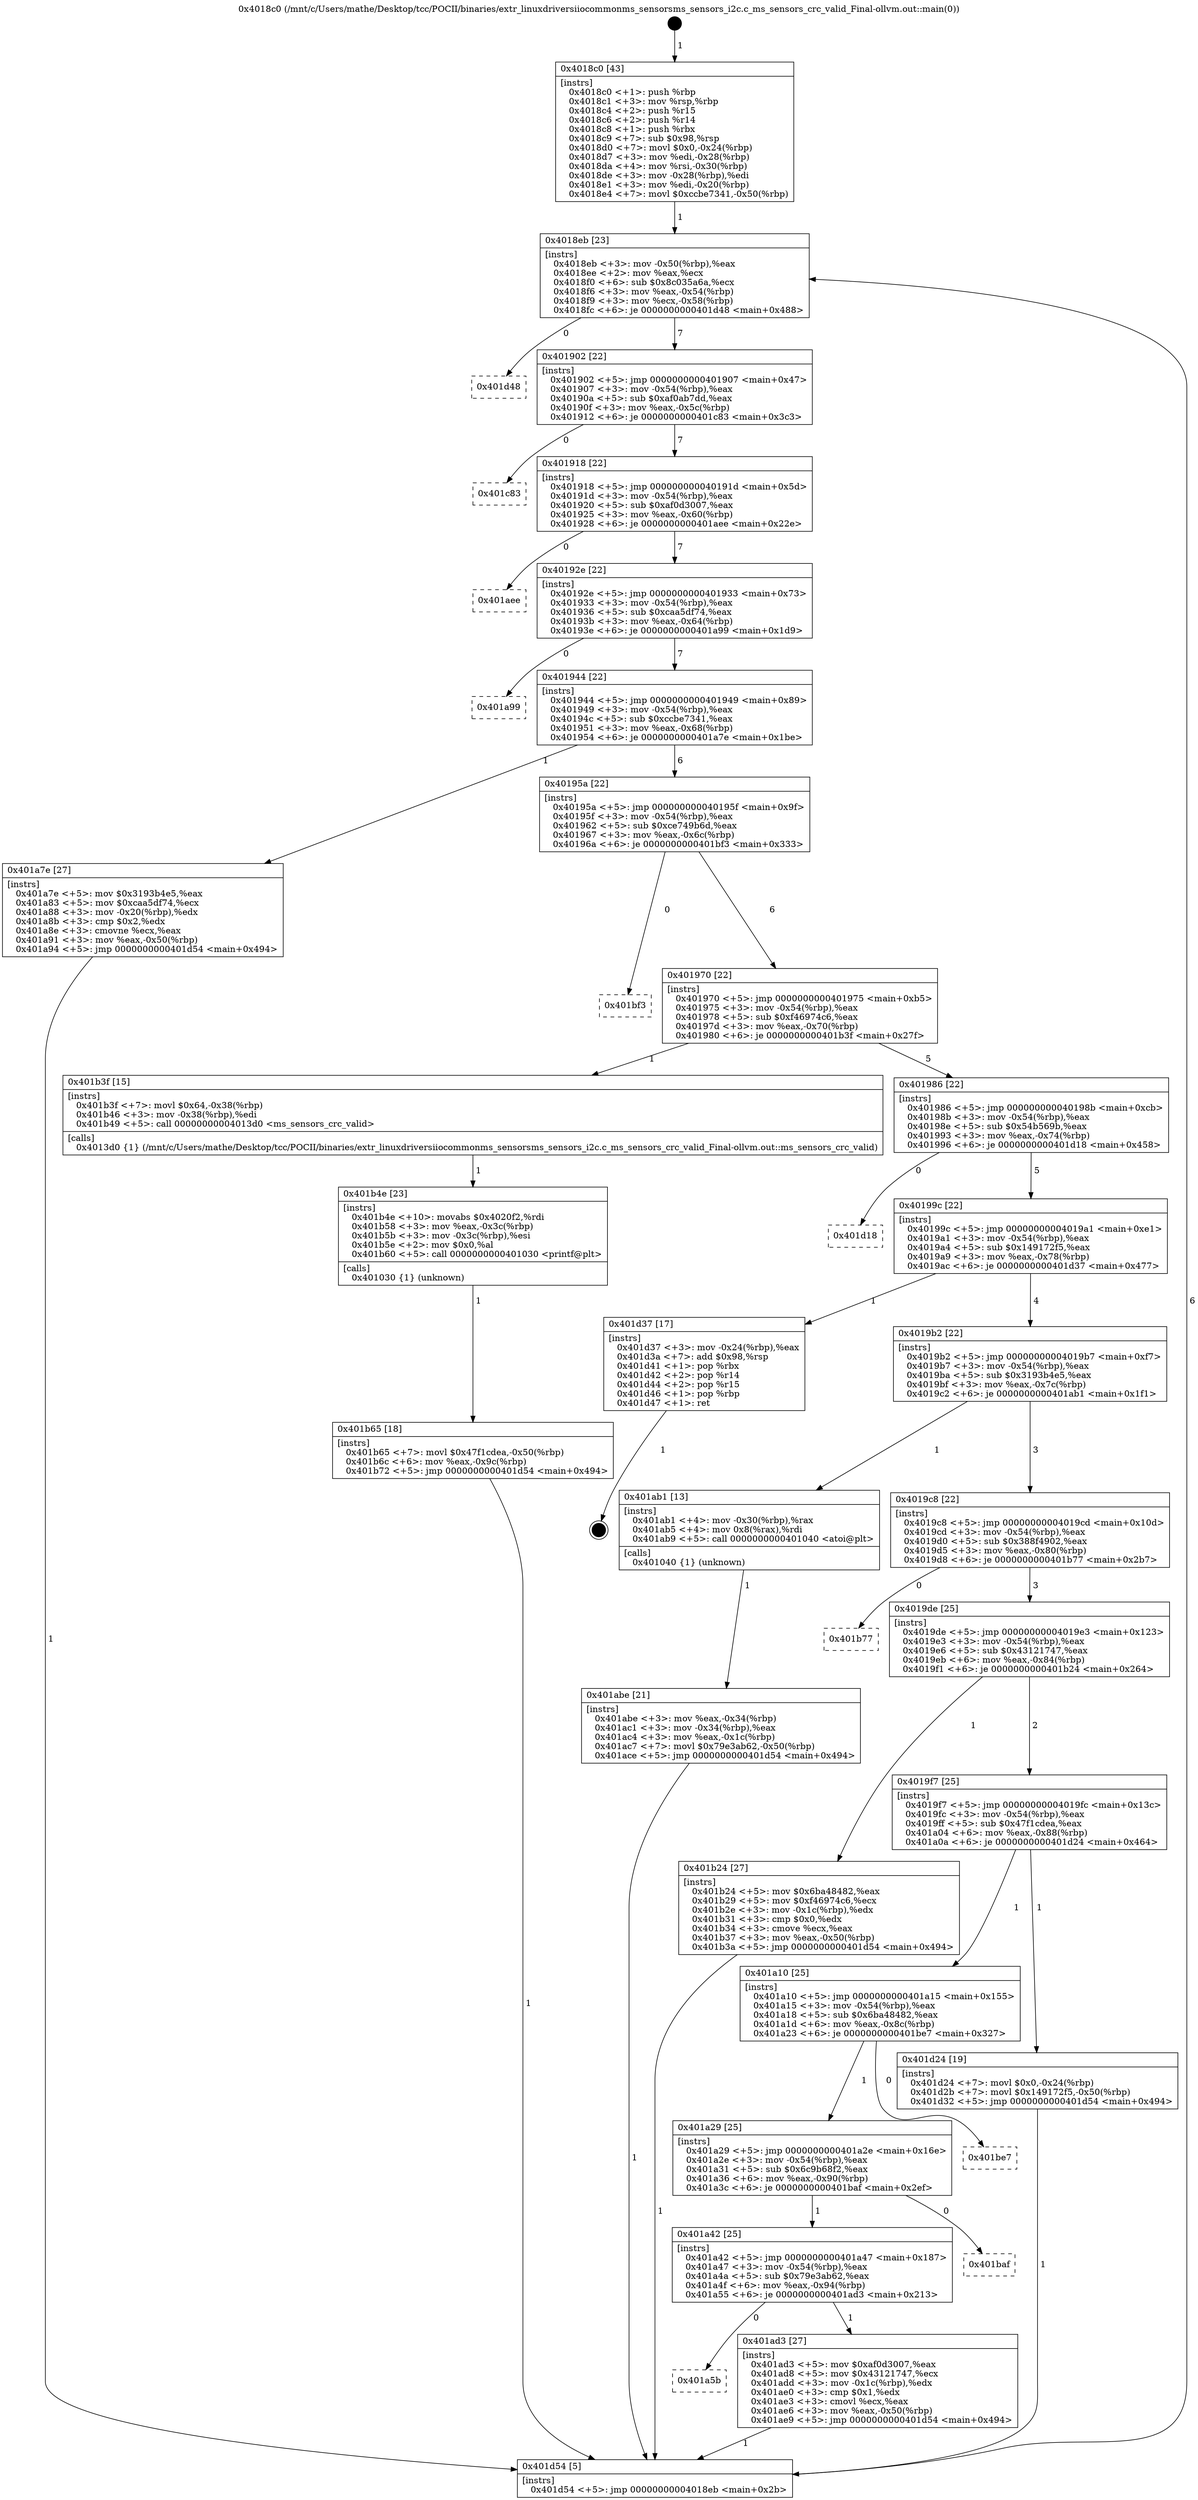digraph "0x4018c0" {
  label = "0x4018c0 (/mnt/c/Users/mathe/Desktop/tcc/POCII/binaries/extr_linuxdriversiiocommonms_sensorsms_sensors_i2c.c_ms_sensors_crc_valid_Final-ollvm.out::main(0))"
  labelloc = "t"
  node[shape=record]

  Entry [label="",width=0.3,height=0.3,shape=circle,fillcolor=black,style=filled]
  "0x4018eb" [label="{
     0x4018eb [23]\l
     | [instrs]\l
     &nbsp;&nbsp;0x4018eb \<+3\>: mov -0x50(%rbp),%eax\l
     &nbsp;&nbsp;0x4018ee \<+2\>: mov %eax,%ecx\l
     &nbsp;&nbsp;0x4018f0 \<+6\>: sub $0x8c035a6a,%ecx\l
     &nbsp;&nbsp;0x4018f6 \<+3\>: mov %eax,-0x54(%rbp)\l
     &nbsp;&nbsp;0x4018f9 \<+3\>: mov %ecx,-0x58(%rbp)\l
     &nbsp;&nbsp;0x4018fc \<+6\>: je 0000000000401d48 \<main+0x488\>\l
  }"]
  "0x401d48" [label="{
     0x401d48\l
  }", style=dashed]
  "0x401902" [label="{
     0x401902 [22]\l
     | [instrs]\l
     &nbsp;&nbsp;0x401902 \<+5\>: jmp 0000000000401907 \<main+0x47\>\l
     &nbsp;&nbsp;0x401907 \<+3\>: mov -0x54(%rbp),%eax\l
     &nbsp;&nbsp;0x40190a \<+5\>: sub $0xaf0ab7dd,%eax\l
     &nbsp;&nbsp;0x40190f \<+3\>: mov %eax,-0x5c(%rbp)\l
     &nbsp;&nbsp;0x401912 \<+6\>: je 0000000000401c83 \<main+0x3c3\>\l
  }"]
  Exit [label="",width=0.3,height=0.3,shape=circle,fillcolor=black,style=filled,peripheries=2]
  "0x401c83" [label="{
     0x401c83\l
  }", style=dashed]
  "0x401918" [label="{
     0x401918 [22]\l
     | [instrs]\l
     &nbsp;&nbsp;0x401918 \<+5\>: jmp 000000000040191d \<main+0x5d\>\l
     &nbsp;&nbsp;0x40191d \<+3\>: mov -0x54(%rbp),%eax\l
     &nbsp;&nbsp;0x401920 \<+5\>: sub $0xaf0d3007,%eax\l
     &nbsp;&nbsp;0x401925 \<+3\>: mov %eax,-0x60(%rbp)\l
     &nbsp;&nbsp;0x401928 \<+6\>: je 0000000000401aee \<main+0x22e\>\l
  }"]
  "0x401b65" [label="{
     0x401b65 [18]\l
     | [instrs]\l
     &nbsp;&nbsp;0x401b65 \<+7\>: movl $0x47f1cdea,-0x50(%rbp)\l
     &nbsp;&nbsp;0x401b6c \<+6\>: mov %eax,-0x9c(%rbp)\l
     &nbsp;&nbsp;0x401b72 \<+5\>: jmp 0000000000401d54 \<main+0x494\>\l
  }"]
  "0x401aee" [label="{
     0x401aee\l
  }", style=dashed]
  "0x40192e" [label="{
     0x40192e [22]\l
     | [instrs]\l
     &nbsp;&nbsp;0x40192e \<+5\>: jmp 0000000000401933 \<main+0x73\>\l
     &nbsp;&nbsp;0x401933 \<+3\>: mov -0x54(%rbp),%eax\l
     &nbsp;&nbsp;0x401936 \<+5\>: sub $0xcaa5df74,%eax\l
     &nbsp;&nbsp;0x40193b \<+3\>: mov %eax,-0x64(%rbp)\l
     &nbsp;&nbsp;0x40193e \<+6\>: je 0000000000401a99 \<main+0x1d9\>\l
  }"]
  "0x401b4e" [label="{
     0x401b4e [23]\l
     | [instrs]\l
     &nbsp;&nbsp;0x401b4e \<+10\>: movabs $0x4020f2,%rdi\l
     &nbsp;&nbsp;0x401b58 \<+3\>: mov %eax,-0x3c(%rbp)\l
     &nbsp;&nbsp;0x401b5b \<+3\>: mov -0x3c(%rbp),%esi\l
     &nbsp;&nbsp;0x401b5e \<+2\>: mov $0x0,%al\l
     &nbsp;&nbsp;0x401b60 \<+5\>: call 0000000000401030 \<printf@plt\>\l
     | [calls]\l
     &nbsp;&nbsp;0x401030 \{1\} (unknown)\l
  }"]
  "0x401a99" [label="{
     0x401a99\l
  }", style=dashed]
  "0x401944" [label="{
     0x401944 [22]\l
     | [instrs]\l
     &nbsp;&nbsp;0x401944 \<+5\>: jmp 0000000000401949 \<main+0x89\>\l
     &nbsp;&nbsp;0x401949 \<+3\>: mov -0x54(%rbp),%eax\l
     &nbsp;&nbsp;0x40194c \<+5\>: sub $0xccbe7341,%eax\l
     &nbsp;&nbsp;0x401951 \<+3\>: mov %eax,-0x68(%rbp)\l
     &nbsp;&nbsp;0x401954 \<+6\>: je 0000000000401a7e \<main+0x1be\>\l
  }"]
  "0x401a5b" [label="{
     0x401a5b\l
  }", style=dashed]
  "0x401a7e" [label="{
     0x401a7e [27]\l
     | [instrs]\l
     &nbsp;&nbsp;0x401a7e \<+5\>: mov $0x3193b4e5,%eax\l
     &nbsp;&nbsp;0x401a83 \<+5\>: mov $0xcaa5df74,%ecx\l
     &nbsp;&nbsp;0x401a88 \<+3\>: mov -0x20(%rbp),%edx\l
     &nbsp;&nbsp;0x401a8b \<+3\>: cmp $0x2,%edx\l
     &nbsp;&nbsp;0x401a8e \<+3\>: cmovne %ecx,%eax\l
     &nbsp;&nbsp;0x401a91 \<+3\>: mov %eax,-0x50(%rbp)\l
     &nbsp;&nbsp;0x401a94 \<+5\>: jmp 0000000000401d54 \<main+0x494\>\l
  }"]
  "0x40195a" [label="{
     0x40195a [22]\l
     | [instrs]\l
     &nbsp;&nbsp;0x40195a \<+5\>: jmp 000000000040195f \<main+0x9f\>\l
     &nbsp;&nbsp;0x40195f \<+3\>: mov -0x54(%rbp),%eax\l
     &nbsp;&nbsp;0x401962 \<+5\>: sub $0xce749b6d,%eax\l
     &nbsp;&nbsp;0x401967 \<+3\>: mov %eax,-0x6c(%rbp)\l
     &nbsp;&nbsp;0x40196a \<+6\>: je 0000000000401bf3 \<main+0x333\>\l
  }"]
  "0x401d54" [label="{
     0x401d54 [5]\l
     | [instrs]\l
     &nbsp;&nbsp;0x401d54 \<+5\>: jmp 00000000004018eb \<main+0x2b\>\l
  }"]
  "0x4018c0" [label="{
     0x4018c0 [43]\l
     | [instrs]\l
     &nbsp;&nbsp;0x4018c0 \<+1\>: push %rbp\l
     &nbsp;&nbsp;0x4018c1 \<+3\>: mov %rsp,%rbp\l
     &nbsp;&nbsp;0x4018c4 \<+2\>: push %r15\l
     &nbsp;&nbsp;0x4018c6 \<+2\>: push %r14\l
     &nbsp;&nbsp;0x4018c8 \<+1\>: push %rbx\l
     &nbsp;&nbsp;0x4018c9 \<+7\>: sub $0x98,%rsp\l
     &nbsp;&nbsp;0x4018d0 \<+7\>: movl $0x0,-0x24(%rbp)\l
     &nbsp;&nbsp;0x4018d7 \<+3\>: mov %edi,-0x28(%rbp)\l
     &nbsp;&nbsp;0x4018da \<+4\>: mov %rsi,-0x30(%rbp)\l
     &nbsp;&nbsp;0x4018de \<+3\>: mov -0x28(%rbp),%edi\l
     &nbsp;&nbsp;0x4018e1 \<+3\>: mov %edi,-0x20(%rbp)\l
     &nbsp;&nbsp;0x4018e4 \<+7\>: movl $0xccbe7341,-0x50(%rbp)\l
  }"]
  "0x401ad3" [label="{
     0x401ad3 [27]\l
     | [instrs]\l
     &nbsp;&nbsp;0x401ad3 \<+5\>: mov $0xaf0d3007,%eax\l
     &nbsp;&nbsp;0x401ad8 \<+5\>: mov $0x43121747,%ecx\l
     &nbsp;&nbsp;0x401add \<+3\>: mov -0x1c(%rbp),%edx\l
     &nbsp;&nbsp;0x401ae0 \<+3\>: cmp $0x1,%edx\l
     &nbsp;&nbsp;0x401ae3 \<+3\>: cmovl %ecx,%eax\l
     &nbsp;&nbsp;0x401ae6 \<+3\>: mov %eax,-0x50(%rbp)\l
     &nbsp;&nbsp;0x401ae9 \<+5\>: jmp 0000000000401d54 \<main+0x494\>\l
  }"]
  "0x401bf3" [label="{
     0x401bf3\l
  }", style=dashed]
  "0x401970" [label="{
     0x401970 [22]\l
     | [instrs]\l
     &nbsp;&nbsp;0x401970 \<+5\>: jmp 0000000000401975 \<main+0xb5\>\l
     &nbsp;&nbsp;0x401975 \<+3\>: mov -0x54(%rbp),%eax\l
     &nbsp;&nbsp;0x401978 \<+5\>: sub $0xf46974c6,%eax\l
     &nbsp;&nbsp;0x40197d \<+3\>: mov %eax,-0x70(%rbp)\l
     &nbsp;&nbsp;0x401980 \<+6\>: je 0000000000401b3f \<main+0x27f\>\l
  }"]
  "0x401a42" [label="{
     0x401a42 [25]\l
     | [instrs]\l
     &nbsp;&nbsp;0x401a42 \<+5\>: jmp 0000000000401a47 \<main+0x187\>\l
     &nbsp;&nbsp;0x401a47 \<+3\>: mov -0x54(%rbp),%eax\l
     &nbsp;&nbsp;0x401a4a \<+5\>: sub $0x79e3ab62,%eax\l
     &nbsp;&nbsp;0x401a4f \<+6\>: mov %eax,-0x94(%rbp)\l
     &nbsp;&nbsp;0x401a55 \<+6\>: je 0000000000401ad3 \<main+0x213\>\l
  }"]
  "0x401b3f" [label="{
     0x401b3f [15]\l
     | [instrs]\l
     &nbsp;&nbsp;0x401b3f \<+7\>: movl $0x64,-0x38(%rbp)\l
     &nbsp;&nbsp;0x401b46 \<+3\>: mov -0x38(%rbp),%edi\l
     &nbsp;&nbsp;0x401b49 \<+5\>: call 00000000004013d0 \<ms_sensors_crc_valid\>\l
     | [calls]\l
     &nbsp;&nbsp;0x4013d0 \{1\} (/mnt/c/Users/mathe/Desktop/tcc/POCII/binaries/extr_linuxdriversiiocommonms_sensorsms_sensors_i2c.c_ms_sensors_crc_valid_Final-ollvm.out::ms_sensors_crc_valid)\l
  }"]
  "0x401986" [label="{
     0x401986 [22]\l
     | [instrs]\l
     &nbsp;&nbsp;0x401986 \<+5\>: jmp 000000000040198b \<main+0xcb\>\l
     &nbsp;&nbsp;0x40198b \<+3\>: mov -0x54(%rbp),%eax\l
     &nbsp;&nbsp;0x40198e \<+5\>: sub $0x54b569b,%eax\l
     &nbsp;&nbsp;0x401993 \<+3\>: mov %eax,-0x74(%rbp)\l
     &nbsp;&nbsp;0x401996 \<+6\>: je 0000000000401d18 \<main+0x458\>\l
  }"]
  "0x401baf" [label="{
     0x401baf\l
  }", style=dashed]
  "0x401d18" [label="{
     0x401d18\l
  }", style=dashed]
  "0x40199c" [label="{
     0x40199c [22]\l
     | [instrs]\l
     &nbsp;&nbsp;0x40199c \<+5\>: jmp 00000000004019a1 \<main+0xe1\>\l
     &nbsp;&nbsp;0x4019a1 \<+3\>: mov -0x54(%rbp),%eax\l
     &nbsp;&nbsp;0x4019a4 \<+5\>: sub $0x149172f5,%eax\l
     &nbsp;&nbsp;0x4019a9 \<+3\>: mov %eax,-0x78(%rbp)\l
     &nbsp;&nbsp;0x4019ac \<+6\>: je 0000000000401d37 \<main+0x477\>\l
  }"]
  "0x401a29" [label="{
     0x401a29 [25]\l
     | [instrs]\l
     &nbsp;&nbsp;0x401a29 \<+5\>: jmp 0000000000401a2e \<main+0x16e\>\l
     &nbsp;&nbsp;0x401a2e \<+3\>: mov -0x54(%rbp),%eax\l
     &nbsp;&nbsp;0x401a31 \<+5\>: sub $0x6c9b68f2,%eax\l
     &nbsp;&nbsp;0x401a36 \<+6\>: mov %eax,-0x90(%rbp)\l
     &nbsp;&nbsp;0x401a3c \<+6\>: je 0000000000401baf \<main+0x2ef\>\l
  }"]
  "0x401d37" [label="{
     0x401d37 [17]\l
     | [instrs]\l
     &nbsp;&nbsp;0x401d37 \<+3\>: mov -0x24(%rbp),%eax\l
     &nbsp;&nbsp;0x401d3a \<+7\>: add $0x98,%rsp\l
     &nbsp;&nbsp;0x401d41 \<+1\>: pop %rbx\l
     &nbsp;&nbsp;0x401d42 \<+2\>: pop %r14\l
     &nbsp;&nbsp;0x401d44 \<+2\>: pop %r15\l
     &nbsp;&nbsp;0x401d46 \<+1\>: pop %rbp\l
     &nbsp;&nbsp;0x401d47 \<+1\>: ret\l
  }"]
  "0x4019b2" [label="{
     0x4019b2 [22]\l
     | [instrs]\l
     &nbsp;&nbsp;0x4019b2 \<+5\>: jmp 00000000004019b7 \<main+0xf7\>\l
     &nbsp;&nbsp;0x4019b7 \<+3\>: mov -0x54(%rbp),%eax\l
     &nbsp;&nbsp;0x4019ba \<+5\>: sub $0x3193b4e5,%eax\l
     &nbsp;&nbsp;0x4019bf \<+3\>: mov %eax,-0x7c(%rbp)\l
     &nbsp;&nbsp;0x4019c2 \<+6\>: je 0000000000401ab1 \<main+0x1f1\>\l
  }"]
  "0x401be7" [label="{
     0x401be7\l
  }", style=dashed]
  "0x401ab1" [label="{
     0x401ab1 [13]\l
     | [instrs]\l
     &nbsp;&nbsp;0x401ab1 \<+4\>: mov -0x30(%rbp),%rax\l
     &nbsp;&nbsp;0x401ab5 \<+4\>: mov 0x8(%rax),%rdi\l
     &nbsp;&nbsp;0x401ab9 \<+5\>: call 0000000000401040 \<atoi@plt\>\l
     | [calls]\l
     &nbsp;&nbsp;0x401040 \{1\} (unknown)\l
  }"]
  "0x4019c8" [label="{
     0x4019c8 [22]\l
     | [instrs]\l
     &nbsp;&nbsp;0x4019c8 \<+5\>: jmp 00000000004019cd \<main+0x10d\>\l
     &nbsp;&nbsp;0x4019cd \<+3\>: mov -0x54(%rbp),%eax\l
     &nbsp;&nbsp;0x4019d0 \<+5\>: sub $0x388f4902,%eax\l
     &nbsp;&nbsp;0x4019d5 \<+3\>: mov %eax,-0x80(%rbp)\l
     &nbsp;&nbsp;0x4019d8 \<+6\>: je 0000000000401b77 \<main+0x2b7\>\l
  }"]
  "0x401abe" [label="{
     0x401abe [21]\l
     | [instrs]\l
     &nbsp;&nbsp;0x401abe \<+3\>: mov %eax,-0x34(%rbp)\l
     &nbsp;&nbsp;0x401ac1 \<+3\>: mov -0x34(%rbp),%eax\l
     &nbsp;&nbsp;0x401ac4 \<+3\>: mov %eax,-0x1c(%rbp)\l
     &nbsp;&nbsp;0x401ac7 \<+7\>: movl $0x79e3ab62,-0x50(%rbp)\l
     &nbsp;&nbsp;0x401ace \<+5\>: jmp 0000000000401d54 \<main+0x494\>\l
  }"]
  "0x401a10" [label="{
     0x401a10 [25]\l
     | [instrs]\l
     &nbsp;&nbsp;0x401a10 \<+5\>: jmp 0000000000401a15 \<main+0x155\>\l
     &nbsp;&nbsp;0x401a15 \<+3\>: mov -0x54(%rbp),%eax\l
     &nbsp;&nbsp;0x401a18 \<+5\>: sub $0x6ba48482,%eax\l
     &nbsp;&nbsp;0x401a1d \<+6\>: mov %eax,-0x8c(%rbp)\l
     &nbsp;&nbsp;0x401a23 \<+6\>: je 0000000000401be7 \<main+0x327\>\l
  }"]
  "0x401b77" [label="{
     0x401b77\l
  }", style=dashed]
  "0x4019de" [label="{
     0x4019de [25]\l
     | [instrs]\l
     &nbsp;&nbsp;0x4019de \<+5\>: jmp 00000000004019e3 \<main+0x123\>\l
     &nbsp;&nbsp;0x4019e3 \<+3\>: mov -0x54(%rbp),%eax\l
     &nbsp;&nbsp;0x4019e6 \<+5\>: sub $0x43121747,%eax\l
     &nbsp;&nbsp;0x4019eb \<+6\>: mov %eax,-0x84(%rbp)\l
     &nbsp;&nbsp;0x4019f1 \<+6\>: je 0000000000401b24 \<main+0x264\>\l
  }"]
  "0x401d24" [label="{
     0x401d24 [19]\l
     | [instrs]\l
     &nbsp;&nbsp;0x401d24 \<+7\>: movl $0x0,-0x24(%rbp)\l
     &nbsp;&nbsp;0x401d2b \<+7\>: movl $0x149172f5,-0x50(%rbp)\l
     &nbsp;&nbsp;0x401d32 \<+5\>: jmp 0000000000401d54 \<main+0x494\>\l
  }"]
  "0x401b24" [label="{
     0x401b24 [27]\l
     | [instrs]\l
     &nbsp;&nbsp;0x401b24 \<+5\>: mov $0x6ba48482,%eax\l
     &nbsp;&nbsp;0x401b29 \<+5\>: mov $0xf46974c6,%ecx\l
     &nbsp;&nbsp;0x401b2e \<+3\>: mov -0x1c(%rbp),%edx\l
     &nbsp;&nbsp;0x401b31 \<+3\>: cmp $0x0,%edx\l
     &nbsp;&nbsp;0x401b34 \<+3\>: cmove %ecx,%eax\l
     &nbsp;&nbsp;0x401b37 \<+3\>: mov %eax,-0x50(%rbp)\l
     &nbsp;&nbsp;0x401b3a \<+5\>: jmp 0000000000401d54 \<main+0x494\>\l
  }"]
  "0x4019f7" [label="{
     0x4019f7 [25]\l
     | [instrs]\l
     &nbsp;&nbsp;0x4019f7 \<+5\>: jmp 00000000004019fc \<main+0x13c\>\l
     &nbsp;&nbsp;0x4019fc \<+3\>: mov -0x54(%rbp),%eax\l
     &nbsp;&nbsp;0x4019ff \<+5\>: sub $0x47f1cdea,%eax\l
     &nbsp;&nbsp;0x401a04 \<+6\>: mov %eax,-0x88(%rbp)\l
     &nbsp;&nbsp;0x401a0a \<+6\>: je 0000000000401d24 \<main+0x464\>\l
  }"]
  Entry -> "0x4018c0" [label=" 1"]
  "0x4018eb" -> "0x401d48" [label=" 0"]
  "0x4018eb" -> "0x401902" [label=" 7"]
  "0x401d37" -> Exit [label=" 1"]
  "0x401902" -> "0x401c83" [label=" 0"]
  "0x401902" -> "0x401918" [label=" 7"]
  "0x401d24" -> "0x401d54" [label=" 1"]
  "0x401918" -> "0x401aee" [label=" 0"]
  "0x401918" -> "0x40192e" [label=" 7"]
  "0x401b65" -> "0x401d54" [label=" 1"]
  "0x40192e" -> "0x401a99" [label=" 0"]
  "0x40192e" -> "0x401944" [label=" 7"]
  "0x401b4e" -> "0x401b65" [label=" 1"]
  "0x401944" -> "0x401a7e" [label=" 1"]
  "0x401944" -> "0x40195a" [label=" 6"]
  "0x401a7e" -> "0x401d54" [label=" 1"]
  "0x4018c0" -> "0x4018eb" [label=" 1"]
  "0x401d54" -> "0x4018eb" [label=" 6"]
  "0x401b3f" -> "0x401b4e" [label=" 1"]
  "0x40195a" -> "0x401bf3" [label=" 0"]
  "0x40195a" -> "0x401970" [label=" 6"]
  "0x401b24" -> "0x401d54" [label=" 1"]
  "0x401970" -> "0x401b3f" [label=" 1"]
  "0x401970" -> "0x401986" [label=" 5"]
  "0x401a42" -> "0x401a5b" [label=" 0"]
  "0x401986" -> "0x401d18" [label=" 0"]
  "0x401986" -> "0x40199c" [label=" 5"]
  "0x401a42" -> "0x401ad3" [label=" 1"]
  "0x40199c" -> "0x401d37" [label=" 1"]
  "0x40199c" -> "0x4019b2" [label=" 4"]
  "0x401a29" -> "0x401a42" [label=" 1"]
  "0x4019b2" -> "0x401ab1" [label=" 1"]
  "0x4019b2" -> "0x4019c8" [label=" 3"]
  "0x401ab1" -> "0x401abe" [label=" 1"]
  "0x401abe" -> "0x401d54" [label=" 1"]
  "0x401a29" -> "0x401baf" [label=" 0"]
  "0x4019c8" -> "0x401b77" [label=" 0"]
  "0x4019c8" -> "0x4019de" [label=" 3"]
  "0x401a10" -> "0x401a29" [label=" 1"]
  "0x4019de" -> "0x401b24" [label=" 1"]
  "0x4019de" -> "0x4019f7" [label=" 2"]
  "0x401a10" -> "0x401be7" [label=" 0"]
  "0x4019f7" -> "0x401d24" [label=" 1"]
  "0x4019f7" -> "0x401a10" [label=" 1"]
  "0x401ad3" -> "0x401d54" [label=" 1"]
}
